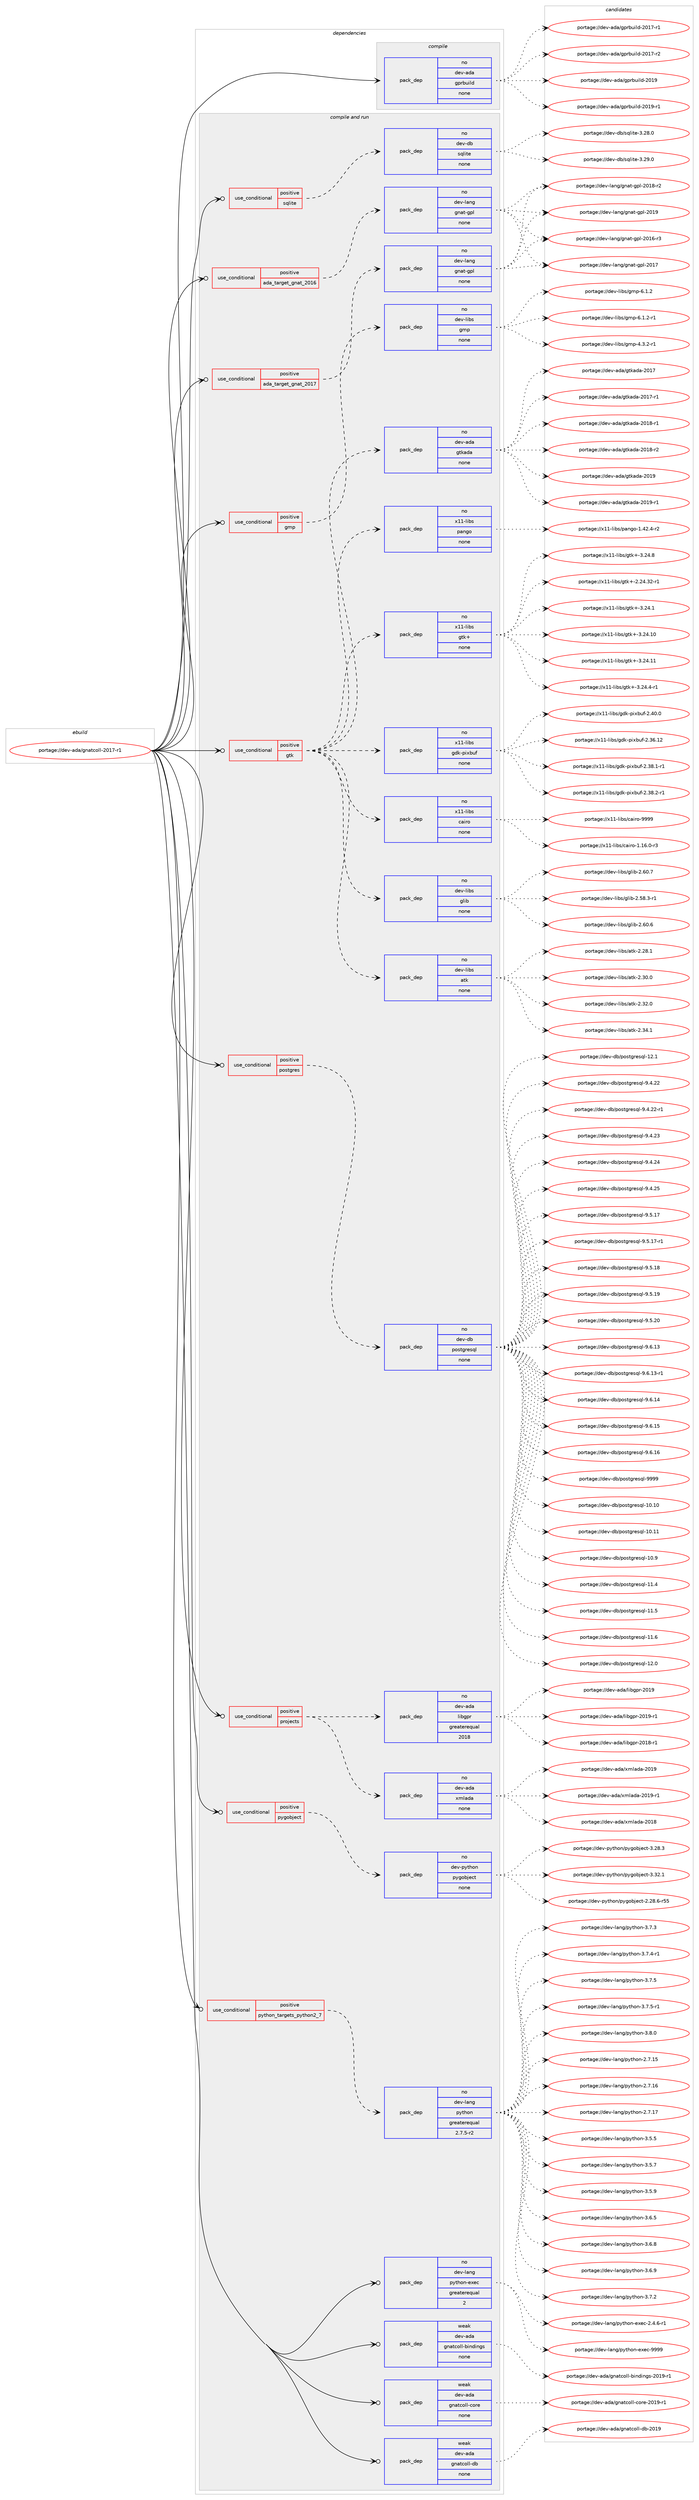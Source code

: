 digraph prolog {

# *************
# Graph options
# *************

newrank=true;
concentrate=true;
compound=true;
graph [rankdir=LR,fontname=Helvetica,fontsize=10,ranksep=1.5];#, ranksep=2.5, nodesep=0.2];
edge  [arrowhead=vee];
node  [fontname=Helvetica,fontsize=10];

# **********
# The ebuild
# **********

subgraph cluster_leftcol {
color=gray;
rank=same;
label=<<i>ebuild</i>>;
id [label="portage://dev-ada/gnatcoll-2017-r1", color=red, width=4, href="../dev-ada/gnatcoll-2017-r1.svg"];
}

# ****************
# The dependencies
# ****************

subgraph cluster_midcol {
color=gray;
label=<<i>dependencies</i>>;
subgraph cluster_compile {
fillcolor="#eeeeee";
style=filled;
label=<<i>compile</i>>;
subgraph pack39011 {
dependency51882 [label=<<TABLE BORDER="0" CELLBORDER="1" CELLSPACING="0" CELLPADDING="4" WIDTH="220"><TR><TD ROWSPAN="6" CELLPADDING="30">pack_dep</TD></TR><TR><TD WIDTH="110">no</TD></TR><TR><TD>dev-ada</TD></TR><TR><TD>gprbuild</TD></TR><TR><TD>none</TD></TR><TR><TD></TD></TR></TABLE>>, shape=none, color=blue];
}
id:e -> dependency51882:w [weight=20,style="solid",arrowhead="vee"];
}
subgraph cluster_compileandrun {
fillcolor="#eeeeee";
style=filled;
label=<<i>compile and run</i>>;
subgraph cond11753 {
dependency51883 [label=<<TABLE BORDER="0" CELLBORDER="1" CELLSPACING="0" CELLPADDING="4"><TR><TD ROWSPAN="3" CELLPADDING="10">use_conditional</TD></TR><TR><TD>positive</TD></TR><TR><TD>ada_target_gnat_2016</TD></TR></TABLE>>, shape=none, color=red];
subgraph pack39012 {
dependency51884 [label=<<TABLE BORDER="0" CELLBORDER="1" CELLSPACING="0" CELLPADDING="4" WIDTH="220"><TR><TD ROWSPAN="6" CELLPADDING="30">pack_dep</TD></TR><TR><TD WIDTH="110">no</TD></TR><TR><TD>dev-lang</TD></TR><TR><TD>gnat-gpl</TD></TR><TR><TD>none</TD></TR><TR><TD></TD></TR></TABLE>>, shape=none, color=blue];
}
dependency51883:e -> dependency51884:w [weight=20,style="dashed",arrowhead="vee"];
}
id:e -> dependency51883:w [weight=20,style="solid",arrowhead="odotvee"];
subgraph cond11754 {
dependency51885 [label=<<TABLE BORDER="0" CELLBORDER="1" CELLSPACING="0" CELLPADDING="4"><TR><TD ROWSPAN="3" CELLPADDING="10">use_conditional</TD></TR><TR><TD>positive</TD></TR><TR><TD>ada_target_gnat_2017</TD></TR></TABLE>>, shape=none, color=red];
subgraph pack39013 {
dependency51886 [label=<<TABLE BORDER="0" CELLBORDER="1" CELLSPACING="0" CELLPADDING="4" WIDTH="220"><TR><TD ROWSPAN="6" CELLPADDING="30">pack_dep</TD></TR><TR><TD WIDTH="110">no</TD></TR><TR><TD>dev-lang</TD></TR><TR><TD>gnat-gpl</TD></TR><TR><TD>none</TD></TR><TR><TD></TD></TR></TABLE>>, shape=none, color=blue];
}
dependency51885:e -> dependency51886:w [weight=20,style="dashed",arrowhead="vee"];
}
id:e -> dependency51885:w [weight=20,style="solid",arrowhead="odotvee"];
subgraph cond11755 {
dependency51887 [label=<<TABLE BORDER="0" CELLBORDER="1" CELLSPACING="0" CELLPADDING="4"><TR><TD ROWSPAN="3" CELLPADDING="10">use_conditional</TD></TR><TR><TD>positive</TD></TR><TR><TD>gmp</TD></TR></TABLE>>, shape=none, color=red];
subgraph pack39014 {
dependency51888 [label=<<TABLE BORDER="0" CELLBORDER="1" CELLSPACING="0" CELLPADDING="4" WIDTH="220"><TR><TD ROWSPAN="6" CELLPADDING="30">pack_dep</TD></TR><TR><TD WIDTH="110">no</TD></TR><TR><TD>dev-libs</TD></TR><TR><TD>gmp</TD></TR><TR><TD>none</TD></TR><TR><TD></TD></TR></TABLE>>, shape=none, color=blue];
}
dependency51887:e -> dependency51888:w [weight=20,style="dashed",arrowhead="vee"];
}
id:e -> dependency51887:w [weight=20,style="solid",arrowhead="odotvee"];
subgraph cond11756 {
dependency51889 [label=<<TABLE BORDER="0" CELLBORDER="1" CELLSPACING="0" CELLPADDING="4"><TR><TD ROWSPAN="3" CELLPADDING="10">use_conditional</TD></TR><TR><TD>positive</TD></TR><TR><TD>gtk</TD></TR></TABLE>>, shape=none, color=red];
subgraph pack39015 {
dependency51890 [label=<<TABLE BORDER="0" CELLBORDER="1" CELLSPACING="0" CELLPADDING="4" WIDTH="220"><TR><TD ROWSPAN="6" CELLPADDING="30">pack_dep</TD></TR><TR><TD WIDTH="110">no</TD></TR><TR><TD>dev-ada</TD></TR><TR><TD>gtkada</TD></TR><TR><TD>none</TD></TR><TR><TD></TD></TR></TABLE>>, shape=none, color=blue];
}
dependency51889:e -> dependency51890:w [weight=20,style="dashed",arrowhead="vee"];
subgraph pack39016 {
dependency51891 [label=<<TABLE BORDER="0" CELLBORDER="1" CELLSPACING="0" CELLPADDING="4" WIDTH="220"><TR><TD ROWSPAN="6" CELLPADDING="30">pack_dep</TD></TR><TR><TD WIDTH="110">no</TD></TR><TR><TD>dev-libs</TD></TR><TR><TD>atk</TD></TR><TR><TD>none</TD></TR><TR><TD></TD></TR></TABLE>>, shape=none, color=blue];
}
dependency51889:e -> dependency51891:w [weight=20,style="dashed",arrowhead="vee"];
subgraph pack39017 {
dependency51892 [label=<<TABLE BORDER="0" CELLBORDER="1" CELLSPACING="0" CELLPADDING="4" WIDTH="220"><TR><TD ROWSPAN="6" CELLPADDING="30">pack_dep</TD></TR><TR><TD WIDTH="110">no</TD></TR><TR><TD>dev-libs</TD></TR><TR><TD>glib</TD></TR><TR><TD>none</TD></TR><TR><TD></TD></TR></TABLE>>, shape=none, color=blue];
}
dependency51889:e -> dependency51892:w [weight=20,style="dashed",arrowhead="vee"];
subgraph pack39018 {
dependency51893 [label=<<TABLE BORDER="0" CELLBORDER="1" CELLSPACING="0" CELLPADDING="4" WIDTH="220"><TR><TD ROWSPAN="6" CELLPADDING="30">pack_dep</TD></TR><TR><TD WIDTH="110">no</TD></TR><TR><TD>x11-libs</TD></TR><TR><TD>cairo</TD></TR><TR><TD>none</TD></TR><TR><TD></TD></TR></TABLE>>, shape=none, color=blue];
}
dependency51889:e -> dependency51893:w [weight=20,style="dashed",arrowhead="vee"];
subgraph pack39019 {
dependency51894 [label=<<TABLE BORDER="0" CELLBORDER="1" CELLSPACING="0" CELLPADDING="4" WIDTH="220"><TR><TD ROWSPAN="6" CELLPADDING="30">pack_dep</TD></TR><TR><TD WIDTH="110">no</TD></TR><TR><TD>x11-libs</TD></TR><TR><TD>gdk-pixbuf</TD></TR><TR><TD>none</TD></TR><TR><TD></TD></TR></TABLE>>, shape=none, color=blue];
}
dependency51889:e -> dependency51894:w [weight=20,style="dashed",arrowhead="vee"];
subgraph pack39020 {
dependency51895 [label=<<TABLE BORDER="0" CELLBORDER="1" CELLSPACING="0" CELLPADDING="4" WIDTH="220"><TR><TD ROWSPAN="6" CELLPADDING="30">pack_dep</TD></TR><TR><TD WIDTH="110">no</TD></TR><TR><TD>x11-libs</TD></TR><TR><TD>gtk+</TD></TR><TR><TD>none</TD></TR><TR><TD></TD></TR></TABLE>>, shape=none, color=blue];
}
dependency51889:e -> dependency51895:w [weight=20,style="dashed",arrowhead="vee"];
subgraph pack39021 {
dependency51896 [label=<<TABLE BORDER="0" CELLBORDER="1" CELLSPACING="0" CELLPADDING="4" WIDTH="220"><TR><TD ROWSPAN="6" CELLPADDING="30">pack_dep</TD></TR><TR><TD WIDTH="110">no</TD></TR><TR><TD>x11-libs</TD></TR><TR><TD>pango</TD></TR><TR><TD>none</TD></TR><TR><TD></TD></TR></TABLE>>, shape=none, color=blue];
}
dependency51889:e -> dependency51896:w [weight=20,style="dashed",arrowhead="vee"];
}
id:e -> dependency51889:w [weight=20,style="solid",arrowhead="odotvee"];
subgraph cond11757 {
dependency51897 [label=<<TABLE BORDER="0" CELLBORDER="1" CELLSPACING="0" CELLPADDING="4"><TR><TD ROWSPAN="3" CELLPADDING="10">use_conditional</TD></TR><TR><TD>positive</TD></TR><TR><TD>postgres</TD></TR></TABLE>>, shape=none, color=red];
subgraph pack39022 {
dependency51898 [label=<<TABLE BORDER="0" CELLBORDER="1" CELLSPACING="0" CELLPADDING="4" WIDTH="220"><TR><TD ROWSPAN="6" CELLPADDING="30">pack_dep</TD></TR><TR><TD WIDTH="110">no</TD></TR><TR><TD>dev-db</TD></TR><TR><TD>postgresql</TD></TR><TR><TD>none</TD></TR><TR><TD></TD></TR></TABLE>>, shape=none, color=blue];
}
dependency51897:e -> dependency51898:w [weight=20,style="dashed",arrowhead="vee"];
}
id:e -> dependency51897:w [weight=20,style="solid",arrowhead="odotvee"];
subgraph cond11758 {
dependency51899 [label=<<TABLE BORDER="0" CELLBORDER="1" CELLSPACING="0" CELLPADDING="4"><TR><TD ROWSPAN="3" CELLPADDING="10">use_conditional</TD></TR><TR><TD>positive</TD></TR><TR><TD>projects</TD></TR></TABLE>>, shape=none, color=red];
subgraph pack39023 {
dependency51900 [label=<<TABLE BORDER="0" CELLBORDER="1" CELLSPACING="0" CELLPADDING="4" WIDTH="220"><TR><TD ROWSPAN="6" CELLPADDING="30">pack_dep</TD></TR><TR><TD WIDTH="110">no</TD></TR><TR><TD>dev-ada</TD></TR><TR><TD>libgpr</TD></TR><TR><TD>greaterequal</TD></TR><TR><TD>2018</TD></TR></TABLE>>, shape=none, color=blue];
}
dependency51899:e -> dependency51900:w [weight=20,style="dashed",arrowhead="vee"];
subgraph pack39024 {
dependency51901 [label=<<TABLE BORDER="0" CELLBORDER="1" CELLSPACING="0" CELLPADDING="4" WIDTH="220"><TR><TD ROWSPAN="6" CELLPADDING="30">pack_dep</TD></TR><TR><TD WIDTH="110">no</TD></TR><TR><TD>dev-ada</TD></TR><TR><TD>xmlada</TD></TR><TR><TD>none</TD></TR><TR><TD></TD></TR></TABLE>>, shape=none, color=blue];
}
dependency51899:e -> dependency51901:w [weight=20,style="dashed",arrowhead="vee"];
}
id:e -> dependency51899:w [weight=20,style="solid",arrowhead="odotvee"];
subgraph cond11759 {
dependency51902 [label=<<TABLE BORDER="0" CELLBORDER="1" CELLSPACING="0" CELLPADDING="4"><TR><TD ROWSPAN="3" CELLPADDING="10">use_conditional</TD></TR><TR><TD>positive</TD></TR><TR><TD>pygobject</TD></TR></TABLE>>, shape=none, color=red];
subgraph pack39025 {
dependency51903 [label=<<TABLE BORDER="0" CELLBORDER="1" CELLSPACING="0" CELLPADDING="4" WIDTH="220"><TR><TD ROWSPAN="6" CELLPADDING="30">pack_dep</TD></TR><TR><TD WIDTH="110">no</TD></TR><TR><TD>dev-python</TD></TR><TR><TD>pygobject</TD></TR><TR><TD>none</TD></TR><TR><TD></TD></TR></TABLE>>, shape=none, color=blue];
}
dependency51902:e -> dependency51903:w [weight=20,style="dashed",arrowhead="vee"];
}
id:e -> dependency51902:w [weight=20,style="solid",arrowhead="odotvee"];
subgraph cond11760 {
dependency51904 [label=<<TABLE BORDER="0" CELLBORDER="1" CELLSPACING="0" CELLPADDING="4"><TR><TD ROWSPAN="3" CELLPADDING="10">use_conditional</TD></TR><TR><TD>positive</TD></TR><TR><TD>python_targets_python2_7</TD></TR></TABLE>>, shape=none, color=red];
subgraph pack39026 {
dependency51905 [label=<<TABLE BORDER="0" CELLBORDER="1" CELLSPACING="0" CELLPADDING="4" WIDTH="220"><TR><TD ROWSPAN="6" CELLPADDING="30">pack_dep</TD></TR><TR><TD WIDTH="110">no</TD></TR><TR><TD>dev-lang</TD></TR><TR><TD>python</TD></TR><TR><TD>greaterequal</TD></TR><TR><TD>2.7.5-r2</TD></TR></TABLE>>, shape=none, color=blue];
}
dependency51904:e -> dependency51905:w [weight=20,style="dashed",arrowhead="vee"];
}
id:e -> dependency51904:w [weight=20,style="solid",arrowhead="odotvee"];
subgraph cond11761 {
dependency51906 [label=<<TABLE BORDER="0" CELLBORDER="1" CELLSPACING="0" CELLPADDING="4"><TR><TD ROWSPAN="3" CELLPADDING="10">use_conditional</TD></TR><TR><TD>positive</TD></TR><TR><TD>sqlite</TD></TR></TABLE>>, shape=none, color=red];
subgraph pack39027 {
dependency51907 [label=<<TABLE BORDER="0" CELLBORDER="1" CELLSPACING="0" CELLPADDING="4" WIDTH="220"><TR><TD ROWSPAN="6" CELLPADDING="30">pack_dep</TD></TR><TR><TD WIDTH="110">no</TD></TR><TR><TD>dev-db</TD></TR><TR><TD>sqlite</TD></TR><TR><TD>none</TD></TR><TR><TD></TD></TR></TABLE>>, shape=none, color=blue];
}
dependency51906:e -> dependency51907:w [weight=20,style="dashed",arrowhead="vee"];
}
id:e -> dependency51906:w [weight=20,style="solid",arrowhead="odotvee"];
subgraph pack39028 {
dependency51908 [label=<<TABLE BORDER="0" CELLBORDER="1" CELLSPACING="0" CELLPADDING="4" WIDTH="220"><TR><TD ROWSPAN="6" CELLPADDING="30">pack_dep</TD></TR><TR><TD WIDTH="110">no</TD></TR><TR><TD>dev-lang</TD></TR><TR><TD>python-exec</TD></TR><TR><TD>greaterequal</TD></TR><TR><TD>2</TD></TR></TABLE>>, shape=none, color=blue];
}
id:e -> dependency51908:w [weight=20,style="solid",arrowhead="odotvee"];
subgraph pack39029 {
dependency51909 [label=<<TABLE BORDER="0" CELLBORDER="1" CELLSPACING="0" CELLPADDING="4" WIDTH="220"><TR><TD ROWSPAN="6" CELLPADDING="30">pack_dep</TD></TR><TR><TD WIDTH="110">weak</TD></TR><TR><TD>dev-ada</TD></TR><TR><TD>gnatcoll-bindings</TD></TR><TR><TD>none</TD></TR><TR><TD></TD></TR></TABLE>>, shape=none, color=blue];
}
id:e -> dependency51909:w [weight=20,style="solid",arrowhead="odotvee"];
subgraph pack39030 {
dependency51910 [label=<<TABLE BORDER="0" CELLBORDER="1" CELLSPACING="0" CELLPADDING="4" WIDTH="220"><TR><TD ROWSPAN="6" CELLPADDING="30">pack_dep</TD></TR><TR><TD WIDTH="110">weak</TD></TR><TR><TD>dev-ada</TD></TR><TR><TD>gnatcoll-core</TD></TR><TR><TD>none</TD></TR><TR><TD></TD></TR></TABLE>>, shape=none, color=blue];
}
id:e -> dependency51910:w [weight=20,style="solid",arrowhead="odotvee"];
subgraph pack39031 {
dependency51911 [label=<<TABLE BORDER="0" CELLBORDER="1" CELLSPACING="0" CELLPADDING="4" WIDTH="220"><TR><TD ROWSPAN="6" CELLPADDING="30">pack_dep</TD></TR><TR><TD WIDTH="110">weak</TD></TR><TR><TD>dev-ada</TD></TR><TR><TD>gnatcoll-db</TD></TR><TR><TD>none</TD></TR><TR><TD></TD></TR></TABLE>>, shape=none, color=blue];
}
id:e -> dependency51911:w [weight=20,style="solid",arrowhead="odotvee"];
}
subgraph cluster_run {
fillcolor="#eeeeee";
style=filled;
label=<<i>run</i>>;
}
}

# **************
# The candidates
# **************

subgraph cluster_choices {
rank=same;
color=gray;
label=<<i>candidates</i>>;

subgraph choice39011 {
color=black;
nodesep=1;
choiceportage100101118459710097471031121149811710510810045504849554511449 [label="portage://dev-ada/gprbuild-2017-r1", color=red, width=4,href="../dev-ada/gprbuild-2017-r1.svg"];
choiceportage100101118459710097471031121149811710510810045504849554511450 [label="portage://dev-ada/gprbuild-2017-r2", color=red, width=4,href="../dev-ada/gprbuild-2017-r2.svg"];
choiceportage10010111845971009747103112114981171051081004550484957 [label="portage://dev-ada/gprbuild-2019", color=red, width=4,href="../dev-ada/gprbuild-2019.svg"];
choiceportage100101118459710097471031121149811710510810045504849574511449 [label="portage://dev-ada/gprbuild-2019-r1", color=red, width=4,href="../dev-ada/gprbuild-2019-r1.svg"];
dependency51882:e -> choiceportage100101118459710097471031121149811710510810045504849554511449:w [style=dotted,weight="100"];
dependency51882:e -> choiceportage100101118459710097471031121149811710510810045504849554511450:w [style=dotted,weight="100"];
dependency51882:e -> choiceportage10010111845971009747103112114981171051081004550484957:w [style=dotted,weight="100"];
dependency51882:e -> choiceportage100101118459710097471031121149811710510810045504849574511449:w [style=dotted,weight="100"];
}
subgraph choice39012 {
color=black;
nodesep=1;
choiceportage100101118451089711010347103110971164510311210845504849544511451 [label="portage://dev-lang/gnat-gpl-2016-r3", color=red, width=4,href="../dev-lang/gnat-gpl-2016-r3.svg"];
choiceportage10010111845108971101034710311097116451031121084550484955 [label="portage://dev-lang/gnat-gpl-2017", color=red, width=4,href="../dev-lang/gnat-gpl-2017.svg"];
choiceportage100101118451089711010347103110971164510311210845504849564511450 [label="portage://dev-lang/gnat-gpl-2018-r2", color=red, width=4,href="../dev-lang/gnat-gpl-2018-r2.svg"];
choiceportage10010111845108971101034710311097116451031121084550484957 [label="portage://dev-lang/gnat-gpl-2019", color=red, width=4,href="../dev-lang/gnat-gpl-2019.svg"];
dependency51884:e -> choiceportage100101118451089711010347103110971164510311210845504849544511451:w [style=dotted,weight="100"];
dependency51884:e -> choiceportage10010111845108971101034710311097116451031121084550484955:w [style=dotted,weight="100"];
dependency51884:e -> choiceportage100101118451089711010347103110971164510311210845504849564511450:w [style=dotted,weight="100"];
dependency51884:e -> choiceportage10010111845108971101034710311097116451031121084550484957:w [style=dotted,weight="100"];
}
subgraph choice39013 {
color=black;
nodesep=1;
choiceportage100101118451089711010347103110971164510311210845504849544511451 [label="portage://dev-lang/gnat-gpl-2016-r3", color=red, width=4,href="../dev-lang/gnat-gpl-2016-r3.svg"];
choiceportage10010111845108971101034710311097116451031121084550484955 [label="portage://dev-lang/gnat-gpl-2017", color=red, width=4,href="../dev-lang/gnat-gpl-2017.svg"];
choiceportage100101118451089711010347103110971164510311210845504849564511450 [label="portage://dev-lang/gnat-gpl-2018-r2", color=red, width=4,href="../dev-lang/gnat-gpl-2018-r2.svg"];
choiceportage10010111845108971101034710311097116451031121084550484957 [label="portage://dev-lang/gnat-gpl-2019", color=red, width=4,href="../dev-lang/gnat-gpl-2019.svg"];
dependency51886:e -> choiceportage100101118451089711010347103110971164510311210845504849544511451:w [style=dotted,weight="100"];
dependency51886:e -> choiceportage10010111845108971101034710311097116451031121084550484955:w [style=dotted,weight="100"];
dependency51886:e -> choiceportage100101118451089711010347103110971164510311210845504849564511450:w [style=dotted,weight="100"];
dependency51886:e -> choiceportage10010111845108971101034710311097116451031121084550484957:w [style=dotted,weight="100"];
}
subgraph choice39014 {
color=black;
nodesep=1;
choiceportage1001011184510810598115471031091124552465146504511449 [label="portage://dev-libs/gmp-4.3.2-r1", color=red, width=4,href="../dev-libs/gmp-4.3.2-r1.svg"];
choiceportage100101118451081059811547103109112455446494650 [label="portage://dev-libs/gmp-6.1.2", color=red, width=4,href="../dev-libs/gmp-6.1.2.svg"];
choiceportage1001011184510810598115471031091124554464946504511449 [label="portage://dev-libs/gmp-6.1.2-r1", color=red, width=4,href="../dev-libs/gmp-6.1.2-r1.svg"];
dependency51888:e -> choiceportage1001011184510810598115471031091124552465146504511449:w [style=dotted,weight="100"];
dependency51888:e -> choiceportage100101118451081059811547103109112455446494650:w [style=dotted,weight="100"];
dependency51888:e -> choiceportage1001011184510810598115471031091124554464946504511449:w [style=dotted,weight="100"];
}
subgraph choice39015 {
color=black;
nodesep=1;
choiceportage1001011184597100974710311610797100974550484955 [label="portage://dev-ada/gtkada-2017", color=red, width=4,href="../dev-ada/gtkada-2017.svg"];
choiceportage10010111845971009747103116107971009745504849554511449 [label="portage://dev-ada/gtkada-2017-r1", color=red, width=4,href="../dev-ada/gtkada-2017-r1.svg"];
choiceportage10010111845971009747103116107971009745504849564511449 [label="portage://dev-ada/gtkada-2018-r1", color=red, width=4,href="../dev-ada/gtkada-2018-r1.svg"];
choiceportage10010111845971009747103116107971009745504849564511450 [label="portage://dev-ada/gtkada-2018-r2", color=red, width=4,href="../dev-ada/gtkada-2018-r2.svg"];
choiceportage1001011184597100974710311610797100974550484957 [label="portage://dev-ada/gtkada-2019", color=red, width=4,href="../dev-ada/gtkada-2019.svg"];
choiceportage10010111845971009747103116107971009745504849574511449 [label="portage://dev-ada/gtkada-2019-r1", color=red, width=4,href="../dev-ada/gtkada-2019-r1.svg"];
dependency51890:e -> choiceportage1001011184597100974710311610797100974550484955:w [style=dotted,weight="100"];
dependency51890:e -> choiceportage10010111845971009747103116107971009745504849554511449:w [style=dotted,weight="100"];
dependency51890:e -> choiceportage10010111845971009747103116107971009745504849564511449:w [style=dotted,weight="100"];
dependency51890:e -> choiceportage10010111845971009747103116107971009745504849564511450:w [style=dotted,weight="100"];
dependency51890:e -> choiceportage1001011184597100974710311610797100974550484957:w [style=dotted,weight="100"];
dependency51890:e -> choiceportage10010111845971009747103116107971009745504849574511449:w [style=dotted,weight="100"];
}
subgraph choice39016 {
color=black;
nodesep=1;
choiceportage1001011184510810598115479711610745504650564649 [label="portage://dev-libs/atk-2.28.1", color=red, width=4,href="../dev-libs/atk-2.28.1.svg"];
choiceportage1001011184510810598115479711610745504651484648 [label="portage://dev-libs/atk-2.30.0", color=red, width=4,href="../dev-libs/atk-2.30.0.svg"];
choiceportage1001011184510810598115479711610745504651504648 [label="portage://dev-libs/atk-2.32.0", color=red, width=4,href="../dev-libs/atk-2.32.0.svg"];
choiceportage1001011184510810598115479711610745504651524649 [label="portage://dev-libs/atk-2.34.1", color=red, width=4,href="../dev-libs/atk-2.34.1.svg"];
dependency51891:e -> choiceportage1001011184510810598115479711610745504650564649:w [style=dotted,weight="100"];
dependency51891:e -> choiceportage1001011184510810598115479711610745504651484648:w [style=dotted,weight="100"];
dependency51891:e -> choiceportage1001011184510810598115479711610745504651504648:w [style=dotted,weight="100"];
dependency51891:e -> choiceportage1001011184510810598115479711610745504651524649:w [style=dotted,weight="100"];
}
subgraph choice39017 {
color=black;
nodesep=1;
choiceportage10010111845108105981154710310810598455046535646514511449 [label="portage://dev-libs/glib-2.58.3-r1", color=red, width=4,href="../dev-libs/glib-2.58.3-r1.svg"];
choiceportage1001011184510810598115471031081059845504654484654 [label="portage://dev-libs/glib-2.60.6", color=red, width=4,href="../dev-libs/glib-2.60.6.svg"];
choiceportage1001011184510810598115471031081059845504654484655 [label="portage://dev-libs/glib-2.60.7", color=red, width=4,href="../dev-libs/glib-2.60.7.svg"];
dependency51892:e -> choiceportage10010111845108105981154710310810598455046535646514511449:w [style=dotted,weight="100"];
dependency51892:e -> choiceportage1001011184510810598115471031081059845504654484654:w [style=dotted,weight="100"];
dependency51892:e -> choiceportage1001011184510810598115471031081059845504654484655:w [style=dotted,weight="100"];
}
subgraph choice39018 {
color=black;
nodesep=1;
choiceportage12049494510810598115479997105114111454946495446484511451 [label="portage://x11-libs/cairo-1.16.0-r3", color=red, width=4,href="../x11-libs/cairo-1.16.0-r3.svg"];
choiceportage120494945108105981154799971051141114557575757 [label="portage://x11-libs/cairo-9999", color=red, width=4,href="../x11-libs/cairo-9999.svg"];
dependency51893:e -> choiceportage12049494510810598115479997105114111454946495446484511451:w [style=dotted,weight="100"];
dependency51893:e -> choiceportage120494945108105981154799971051141114557575757:w [style=dotted,weight="100"];
}
subgraph choice39019 {
color=black;
nodesep=1;
choiceportage120494945108105981154710310010745112105120981171024550465154464950 [label="portage://x11-libs/gdk-pixbuf-2.36.12", color=red, width=4,href="../x11-libs/gdk-pixbuf-2.36.12.svg"];
choiceportage12049494510810598115471031001074511210512098117102455046515646494511449 [label="portage://x11-libs/gdk-pixbuf-2.38.1-r1", color=red, width=4,href="../x11-libs/gdk-pixbuf-2.38.1-r1.svg"];
choiceportage12049494510810598115471031001074511210512098117102455046515646504511449 [label="portage://x11-libs/gdk-pixbuf-2.38.2-r1", color=red, width=4,href="../x11-libs/gdk-pixbuf-2.38.2-r1.svg"];
choiceportage1204949451081059811547103100107451121051209811710245504652484648 [label="portage://x11-libs/gdk-pixbuf-2.40.0", color=red, width=4,href="../x11-libs/gdk-pixbuf-2.40.0.svg"];
dependency51894:e -> choiceportage120494945108105981154710310010745112105120981171024550465154464950:w [style=dotted,weight="100"];
dependency51894:e -> choiceportage12049494510810598115471031001074511210512098117102455046515646494511449:w [style=dotted,weight="100"];
dependency51894:e -> choiceportage12049494510810598115471031001074511210512098117102455046515646504511449:w [style=dotted,weight="100"];
dependency51894:e -> choiceportage1204949451081059811547103100107451121051209811710245504652484648:w [style=dotted,weight="100"];
}
subgraph choice39020 {
color=black;
nodesep=1;
choiceportage12049494510810598115471031161074345504650524651504511449 [label="portage://x11-libs/gtk+-2.24.32-r1", color=red, width=4,href="../x11-libs/gtk+-2.24.32-r1.svg"];
choiceportage12049494510810598115471031161074345514650524649 [label="portage://x11-libs/gtk+-3.24.1", color=red, width=4,href="../x11-libs/gtk+-3.24.1.svg"];
choiceportage1204949451081059811547103116107434551465052464948 [label="portage://x11-libs/gtk+-3.24.10", color=red, width=4,href="../x11-libs/gtk+-3.24.10.svg"];
choiceportage1204949451081059811547103116107434551465052464949 [label="portage://x11-libs/gtk+-3.24.11", color=red, width=4,href="../x11-libs/gtk+-3.24.11.svg"];
choiceportage120494945108105981154710311610743455146505246524511449 [label="portage://x11-libs/gtk+-3.24.4-r1", color=red, width=4,href="../x11-libs/gtk+-3.24.4-r1.svg"];
choiceportage12049494510810598115471031161074345514650524656 [label="portage://x11-libs/gtk+-3.24.8", color=red, width=4,href="../x11-libs/gtk+-3.24.8.svg"];
dependency51895:e -> choiceportage12049494510810598115471031161074345504650524651504511449:w [style=dotted,weight="100"];
dependency51895:e -> choiceportage12049494510810598115471031161074345514650524649:w [style=dotted,weight="100"];
dependency51895:e -> choiceportage1204949451081059811547103116107434551465052464948:w [style=dotted,weight="100"];
dependency51895:e -> choiceportage1204949451081059811547103116107434551465052464949:w [style=dotted,weight="100"];
dependency51895:e -> choiceportage120494945108105981154710311610743455146505246524511449:w [style=dotted,weight="100"];
dependency51895:e -> choiceportage12049494510810598115471031161074345514650524656:w [style=dotted,weight="100"];
}
subgraph choice39021 {
color=black;
nodesep=1;
choiceportage120494945108105981154711297110103111454946525046524511450 [label="portage://x11-libs/pango-1.42.4-r2", color=red, width=4,href="../x11-libs/pango-1.42.4-r2.svg"];
dependency51896:e -> choiceportage120494945108105981154711297110103111454946525046524511450:w [style=dotted,weight="100"];
}
subgraph choice39022 {
color=black;
nodesep=1;
choiceportage100101118451009847112111115116103114101115113108454948464948 [label="portage://dev-db/postgresql-10.10", color=red, width=4,href="../dev-db/postgresql-10.10.svg"];
choiceportage100101118451009847112111115116103114101115113108454948464949 [label="portage://dev-db/postgresql-10.11", color=red, width=4,href="../dev-db/postgresql-10.11.svg"];
choiceportage1001011184510098471121111151161031141011151131084549484657 [label="portage://dev-db/postgresql-10.9", color=red, width=4,href="../dev-db/postgresql-10.9.svg"];
choiceportage1001011184510098471121111151161031141011151131084549494652 [label="portage://dev-db/postgresql-11.4", color=red, width=4,href="../dev-db/postgresql-11.4.svg"];
choiceportage1001011184510098471121111151161031141011151131084549494653 [label="portage://dev-db/postgresql-11.5", color=red, width=4,href="../dev-db/postgresql-11.5.svg"];
choiceportage1001011184510098471121111151161031141011151131084549494654 [label="portage://dev-db/postgresql-11.6", color=red, width=4,href="../dev-db/postgresql-11.6.svg"];
choiceportage1001011184510098471121111151161031141011151131084549504648 [label="portage://dev-db/postgresql-12.0", color=red, width=4,href="../dev-db/postgresql-12.0.svg"];
choiceportage1001011184510098471121111151161031141011151131084549504649 [label="portage://dev-db/postgresql-12.1", color=red, width=4,href="../dev-db/postgresql-12.1.svg"];
choiceportage10010111845100984711211111511610311410111511310845574652465050 [label="portage://dev-db/postgresql-9.4.22", color=red, width=4,href="../dev-db/postgresql-9.4.22.svg"];
choiceportage100101118451009847112111115116103114101115113108455746524650504511449 [label="portage://dev-db/postgresql-9.4.22-r1", color=red, width=4,href="../dev-db/postgresql-9.4.22-r1.svg"];
choiceportage10010111845100984711211111511610311410111511310845574652465051 [label="portage://dev-db/postgresql-9.4.23", color=red, width=4,href="../dev-db/postgresql-9.4.23.svg"];
choiceportage10010111845100984711211111511610311410111511310845574652465052 [label="portage://dev-db/postgresql-9.4.24", color=red, width=4,href="../dev-db/postgresql-9.4.24.svg"];
choiceportage10010111845100984711211111511610311410111511310845574652465053 [label="portage://dev-db/postgresql-9.4.25", color=red, width=4,href="../dev-db/postgresql-9.4.25.svg"];
choiceportage10010111845100984711211111511610311410111511310845574653464955 [label="portage://dev-db/postgresql-9.5.17", color=red, width=4,href="../dev-db/postgresql-9.5.17.svg"];
choiceportage100101118451009847112111115116103114101115113108455746534649554511449 [label="portage://dev-db/postgresql-9.5.17-r1", color=red, width=4,href="../dev-db/postgresql-9.5.17-r1.svg"];
choiceportage10010111845100984711211111511610311410111511310845574653464956 [label="portage://dev-db/postgresql-9.5.18", color=red, width=4,href="../dev-db/postgresql-9.5.18.svg"];
choiceportage10010111845100984711211111511610311410111511310845574653464957 [label="portage://dev-db/postgresql-9.5.19", color=red, width=4,href="../dev-db/postgresql-9.5.19.svg"];
choiceportage10010111845100984711211111511610311410111511310845574653465048 [label="portage://dev-db/postgresql-9.5.20", color=red, width=4,href="../dev-db/postgresql-9.5.20.svg"];
choiceportage10010111845100984711211111511610311410111511310845574654464951 [label="portage://dev-db/postgresql-9.6.13", color=red, width=4,href="../dev-db/postgresql-9.6.13.svg"];
choiceportage100101118451009847112111115116103114101115113108455746544649514511449 [label="portage://dev-db/postgresql-9.6.13-r1", color=red, width=4,href="../dev-db/postgresql-9.6.13-r1.svg"];
choiceportage10010111845100984711211111511610311410111511310845574654464952 [label="portage://dev-db/postgresql-9.6.14", color=red, width=4,href="../dev-db/postgresql-9.6.14.svg"];
choiceportage10010111845100984711211111511610311410111511310845574654464953 [label="portage://dev-db/postgresql-9.6.15", color=red, width=4,href="../dev-db/postgresql-9.6.15.svg"];
choiceportage10010111845100984711211111511610311410111511310845574654464954 [label="portage://dev-db/postgresql-9.6.16", color=red, width=4,href="../dev-db/postgresql-9.6.16.svg"];
choiceportage1001011184510098471121111151161031141011151131084557575757 [label="portage://dev-db/postgresql-9999", color=red, width=4,href="../dev-db/postgresql-9999.svg"];
dependency51898:e -> choiceportage100101118451009847112111115116103114101115113108454948464948:w [style=dotted,weight="100"];
dependency51898:e -> choiceportage100101118451009847112111115116103114101115113108454948464949:w [style=dotted,weight="100"];
dependency51898:e -> choiceportage1001011184510098471121111151161031141011151131084549484657:w [style=dotted,weight="100"];
dependency51898:e -> choiceportage1001011184510098471121111151161031141011151131084549494652:w [style=dotted,weight="100"];
dependency51898:e -> choiceportage1001011184510098471121111151161031141011151131084549494653:w [style=dotted,weight="100"];
dependency51898:e -> choiceportage1001011184510098471121111151161031141011151131084549494654:w [style=dotted,weight="100"];
dependency51898:e -> choiceportage1001011184510098471121111151161031141011151131084549504648:w [style=dotted,weight="100"];
dependency51898:e -> choiceportage1001011184510098471121111151161031141011151131084549504649:w [style=dotted,weight="100"];
dependency51898:e -> choiceportage10010111845100984711211111511610311410111511310845574652465050:w [style=dotted,weight="100"];
dependency51898:e -> choiceportage100101118451009847112111115116103114101115113108455746524650504511449:w [style=dotted,weight="100"];
dependency51898:e -> choiceportage10010111845100984711211111511610311410111511310845574652465051:w [style=dotted,weight="100"];
dependency51898:e -> choiceportage10010111845100984711211111511610311410111511310845574652465052:w [style=dotted,weight="100"];
dependency51898:e -> choiceportage10010111845100984711211111511610311410111511310845574652465053:w [style=dotted,weight="100"];
dependency51898:e -> choiceportage10010111845100984711211111511610311410111511310845574653464955:w [style=dotted,weight="100"];
dependency51898:e -> choiceportage100101118451009847112111115116103114101115113108455746534649554511449:w [style=dotted,weight="100"];
dependency51898:e -> choiceportage10010111845100984711211111511610311410111511310845574653464956:w [style=dotted,weight="100"];
dependency51898:e -> choiceportage10010111845100984711211111511610311410111511310845574653464957:w [style=dotted,weight="100"];
dependency51898:e -> choiceportage10010111845100984711211111511610311410111511310845574653465048:w [style=dotted,weight="100"];
dependency51898:e -> choiceportage10010111845100984711211111511610311410111511310845574654464951:w [style=dotted,weight="100"];
dependency51898:e -> choiceportage100101118451009847112111115116103114101115113108455746544649514511449:w [style=dotted,weight="100"];
dependency51898:e -> choiceportage10010111845100984711211111511610311410111511310845574654464952:w [style=dotted,weight="100"];
dependency51898:e -> choiceportage10010111845100984711211111511610311410111511310845574654464953:w [style=dotted,weight="100"];
dependency51898:e -> choiceportage10010111845100984711211111511610311410111511310845574654464954:w [style=dotted,weight="100"];
dependency51898:e -> choiceportage1001011184510098471121111151161031141011151131084557575757:w [style=dotted,weight="100"];
}
subgraph choice39023 {
color=black;
nodesep=1;
choiceportage100101118459710097471081059810311211445504849564511449 [label="portage://dev-ada/libgpr-2018-r1", color=red, width=4,href="../dev-ada/libgpr-2018-r1.svg"];
choiceportage10010111845971009747108105981031121144550484957 [label="portage://dev-ada/libgpr-2019", color=red, width=4,href="../dev-ada/libgpr-2019.svg"];
choiceportage100101118459710097471081059810311211445504849574511449 [label="portage://dev-ada/libgpr-2019-r1", color=red, width=4,href="../dev-ada/libgpr-2019-r1.svg"];
dependency51900:e -> choiceportage100101118459710097471081059810311211445504849564511449:w [style=dotted,weight="100"];
dependency51900:e -> choiceportage10010111845971009747108105981031121144550484957:w [style=dotted,weight="100"];
dependency51900:e -> choiceportage100101118459710097471081059810311211445504849574511449:w [style=dotted,weight="100"];
}
subgraph choice39024 {
color=black;
nodesep=1;
choiceportage1001011184597100974712010910897100974550484956 [label="portage://dev-ada/xmlada-2018", color=red, width=4,href="../dev-ada/xmlada-2018.svg"];
choiceportage1001011184597100974712010910897100974550484957 [label="portage://dev-ada/xmlada-2019", color=red, width=4,href="../dev-ada/xmlada-2019.svg"];
choiceportage10010111845971009747120109108971009745504849574511449 [label="portage://dev-ada/xmlada-2019-r1", color=red, width=4,href="../dev-ada/xmlada-2019-r1.svg"];
dependency51901:e -> choiceportage1001011184597100974712010910897100974550484956:w [style=dotted,weight="100"];
dependency51901:e -> choiceportage1001011184597100974712010910897100974550484957:w [style=dotted,weight="100"];
dependency51901:e -> choiceportage10010111845971009747120109108971009745504849574511449:w [style=dotted,weight="100"];
}
subgraph choice39025 {
color=black;
nodesep=1;
choiceportage1001011184511212111610411111047112121103111981061019911645504650564654451145353 [label="portage://dev-python/pygobject-2.28.6-r55", color=red, width=4,href="../dev-python/pygobject-2.28.6-r55.svg"];
choiceportage1001011184511212111610411111047112121103111981061019911645514650564651 [label="portage://dev-python/pygobject-3.28.3", color=red, width=4,href="../dev-python/pygobject-3.28.3.svg"];
choiceportage1001011184511212111610411111047112121103111981061019911645514651504649 [label="portage://dev-python/pygobject-3.32.1", color=red, width=4,href="../dev-python/pygobject-3.32.1.svg"];
dependency51903:e -> choiceportage1001011184511212111610411111047112121103111981061019911645504650564654451145353:w [style=dotted,weight="100"];
dependency51903:e -> choiceportage1001011184511212111610411111047112121103111981061019911645514650564651:w [style=dotted,weight="100"];
dependency51903:e -> choiceportage1001011184511212111610411111047112121103111981061019911645514651504649:w [style=dotted,weight="100"];
}
subgraph choice39026 {
color=black;
nodesep=1;
choiceportage10010111845108971101034711212111610411111045504655464953 [label="portage://dev-lang/python-2.7.15", color=red, width=4,href="../dev-lang/python-2.7.15.svg"];
choiceportage10010111845108971101034711212111610411111045504655464954 [label="portage://dev-lang/python-2.7.16", color=red, width=4,href="../dev-lang/python-2.7.16.svg"];
choiceportage10010111845108971101034711212111610411111045504655464955 [label="portage://dev-lang/python-2.7.17", color=red, width=4,href="../dev-lang/python-2.7.17.svg"];
choiceportage100101118451089711010347112121116104111110455146534653 [label="portage://dev-lang/python-3.5.5", color=red, width=4,href="../dev-lang/python-3.5.5.svg"];
choiceportage100101118451089711010347112121116104111110455146534655 [label="portage://dev-lang/python-3.5.7", color=red, width=4,href="../dev-lang/python-3.5.7.svg"];
choiceportage100101118451089711010347112121116104111110455146534657 [label="portage://dev-lang/python-3.5.9", color=red, width=4,href="../dev-lang/python-3.5.9.svg"];
choiceportage100101118451089711010347112121116104111110455146544653 [label="portage://dev-lang/python-3.6.5", color=red, width=4,href="../dev-lang/python-3.6.5.svg"];
choiceportage100101118451089711010347112121116104111110455146544656 [label="portage://dev-lang/python-3.6.8", color=red, width=4,href="../dev-lang/python-3.6.8.svg"];
choiceportage100101118451089711010347112121116104111110455146544657 [label="portage://dev-lang/python-3.6.9", color=red, width=4,href="../dev-lang/python-3.6.9.svg"];
choiceportage100101118451089711010347112121116104111110455146554650 [label="portage://dev-lang/python-3.7.2", color=red, width=4,href="../dev-lang/python-3.7.2.svg"];
choiceportage100101118451089711010347112121116104111110455146554651 [label="portage://dev-lang/python-3.7.3", color=red, width=4,href="../dev-lang/python-3.7.3.svg"];
choiceportage1001011184510897110103471121211161041111104551465546524511449 [label="portage://dev-lang/python-3.7.4-r1", color=red, width=4,href="../dev-lang/python-3.7.4-r1.svg"];
choiceportage100101118451089711010347112121116104111110455146554653 [label="portage://dev-lang/python-3.7.5", color=red, width=4,href="../dev-lang/python-3.7.5.svg"];
choiceportage1001011184510897110103471121211161041111104551465546534511449 [label="portage://dev-lang/python-3.7.5-r1", color=red, width=4,href="../dev-lang/python-3.7.5-r1.svg"];
choiceportage100101118451089711010347112121116104111110455146564648 [label="portage://dev-lang/python-3.8.0", color=red, width=4,href="../dev-lang/python-3.8.0.svg"];
dependency51905:e -> choiceportage10010111845108971101034711212111610411111045504655464953:w [style=dotted,weight="100"];
dependency51905:e -> choiceportage10010111845108971101034711212111610411111045504655464954:w [style=dotted,weight="100"];
dependency51905:e -> choiceportage10010111845108971101034711212111610411111045504655464955:w [style=dotted,weight="100"];
dependency51905:e -> choiceportage100101118451089711010347112121116104111110455146534653:w [style=dotted,weight="100"];
dependency51905:e -> choiceportage100101118451089711010347112121116104111110455146534655:w [style=dotted,weight="100"];
dependency51905:e -> choiceportage100101118451089711010347112121116104111110455146534657:w [style=dotted,weight="100"];
dependency51905:e -> choiceportage100101118451089711010347112121116104111110455146544653:w [style=dotted,weight="100"];
dependency51905:e -> choiceportage100101118451089711010347112121116104111110455146544656:w [style=dotted,weight="100"];
dependency51905:e -> choiceportage100101118451089711010347112121116104111110455146544657:w [style=dotted,weight="100"];
dependency51905:e -> choiceportage100101118451089711010347112121116104111110455146554650:w [style=dotted,weight="100"];
dependency51905:e -> choiceportage100101118451089711010347112121116104111110455146554651:w [style=dotted,weight="100"];
dependency51905:e -> choiceportage1001011184510897110103471121211161041111104551465546524511449:w [style=dotted,weight="100"];
dependency51905:e -> choiceportage100101118451089711010347112121116104111110455146554653:w [style=dotted,weight="100"];
dependency51905:e -> choiceportage1001011184510897110103471121211161041111104551465546534511449:w [style=dotted,weight="100"];
dependency51905:e -> choiceportage100101118451089711010347112121116104111110455146564648:w [style=dotted,weight="100"];
}
subgraph choice39027 {
color=black;
nodesep=1;
choiceportage10010111845100984711511310810511610145514650564648 [label="portage://dev-db/sqlite-3.28.0", color=red, width=4,href="../dev-db/sqlite-3.28.0.svg"];
choiceportage10010111845100984711511310810511610145514650574648 [label="portage://dev-db/sqlite-3.29.0", color=red, width=4,href="../dev-db/sqlite-3.29.0.svg"];
dependency51907:e -> choiceportage10010111845100984711511310810511610145514650564648:w [style=dotted,weight="100"];
dependency51907:e -> choiceportage10010111845100984711511310810511610145514650574648:w [style=dotted,weight="100"];
}
subgraph choice39028 {
color=black;
nodesep=1;
choiceportage10010111845108971101034711212111610411111045101120101994550465246544511449 [label="portage://dev-lang/python-exec-2.4.6-r1", color=red, width=4,href="../dev-lang/python-exec-2.4.6-r1.svg"];
choiceportage10010111845108971101034711212111610411111045101120101994557575757 [label="portage://dev-lang/python-exec-9999", color=red, width=4,href="../dev-lang/python-exec-9999.svg"];
dependency51908:e -> choiceportage10010111845108971101034711212111610411111045101120101994550465246544511449:w [style=dotted,weight="100"];
dependency51908:e -> choiceportage10010111845108971101034711212111610411111045101120101994557575757:w [style=dotted,weight="100"];
}
subgraph choice39029 {
color=black;
nodesep=1;
choiceportage100101118459710097471031109711699111108108459810511010010511010311545504849574511449 [label="portage://dev-ada/gnatcoll-bindings-2019-r1", color=red, width=4,href="../dev-ada/gnatcoll-bindings-2019-r1.svg"];
dependency51909:e -> choiceportage100101118459710097471031109711699111108108459810511010010511010311545504849574511449:w [style=dotted,weight="100"];
}
subgraph choice39030 {
color=black;
nodesep=1;
choiceportage100101118459710097471031109711699111108108459911111410145504849574511449 [label="portage://dev-ada/gnatcoll-core-2019-r1", color=red, width=4,href="../dev-ada/gnatcoll-core-2019-r1.svg"];
dependency51910:e -> choiceportage100101118459710097471031109711699111108108459911111410145504849574511449:w [style=dotted,weight="100"];
}
subgraph choice39031 {
color=black;
nodesep=1;
choiceportage10010111845971009747103110971169911110810845100984550484957 [label="portage://dev-ada/gnatcoll-db-2019", color=red, width=4,href="../dev-ada/gnatcoll-db-2019.svg"];
dependency51911:e -> choiceportage10010111845971009747103110971169911110810845100984550484957:w [style=dotted,weight="100"];
}
}

}
